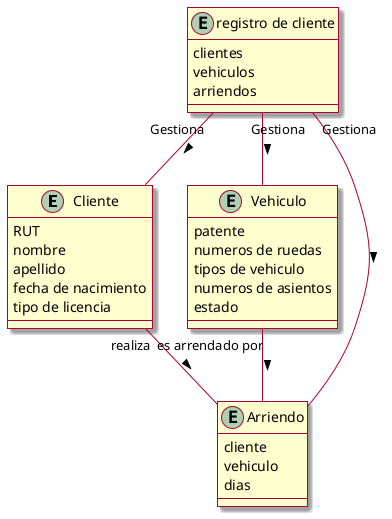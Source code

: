 @startuml
skin rose
entity Cliente {
    RUT
    nombre
    apellido
    fecha de nacimiento
    tipo de licencia
}

entity Vehiculo {
    patente
    numeros de ruedas
    tipos de vehiculo
    numeros de asientos
    estado
}

entity Arriendo {
    cliente
    vehiculo
    dias
}

entity RegistroCLiente as "registro de cliente" {
    clientes
    vehiculos
    arriendos
}

Cliente -- Arriendo: "realiza" >
Vehiculo -- Arriendo: "es arrendado por" >
RegistroCLiente -- Cliente: "Gestiona" >
RegistroCLiente -- Vehiculo: "Gestiona" >
RegistroCLiente -- Arriendo: "Gestiona" >
@enduml